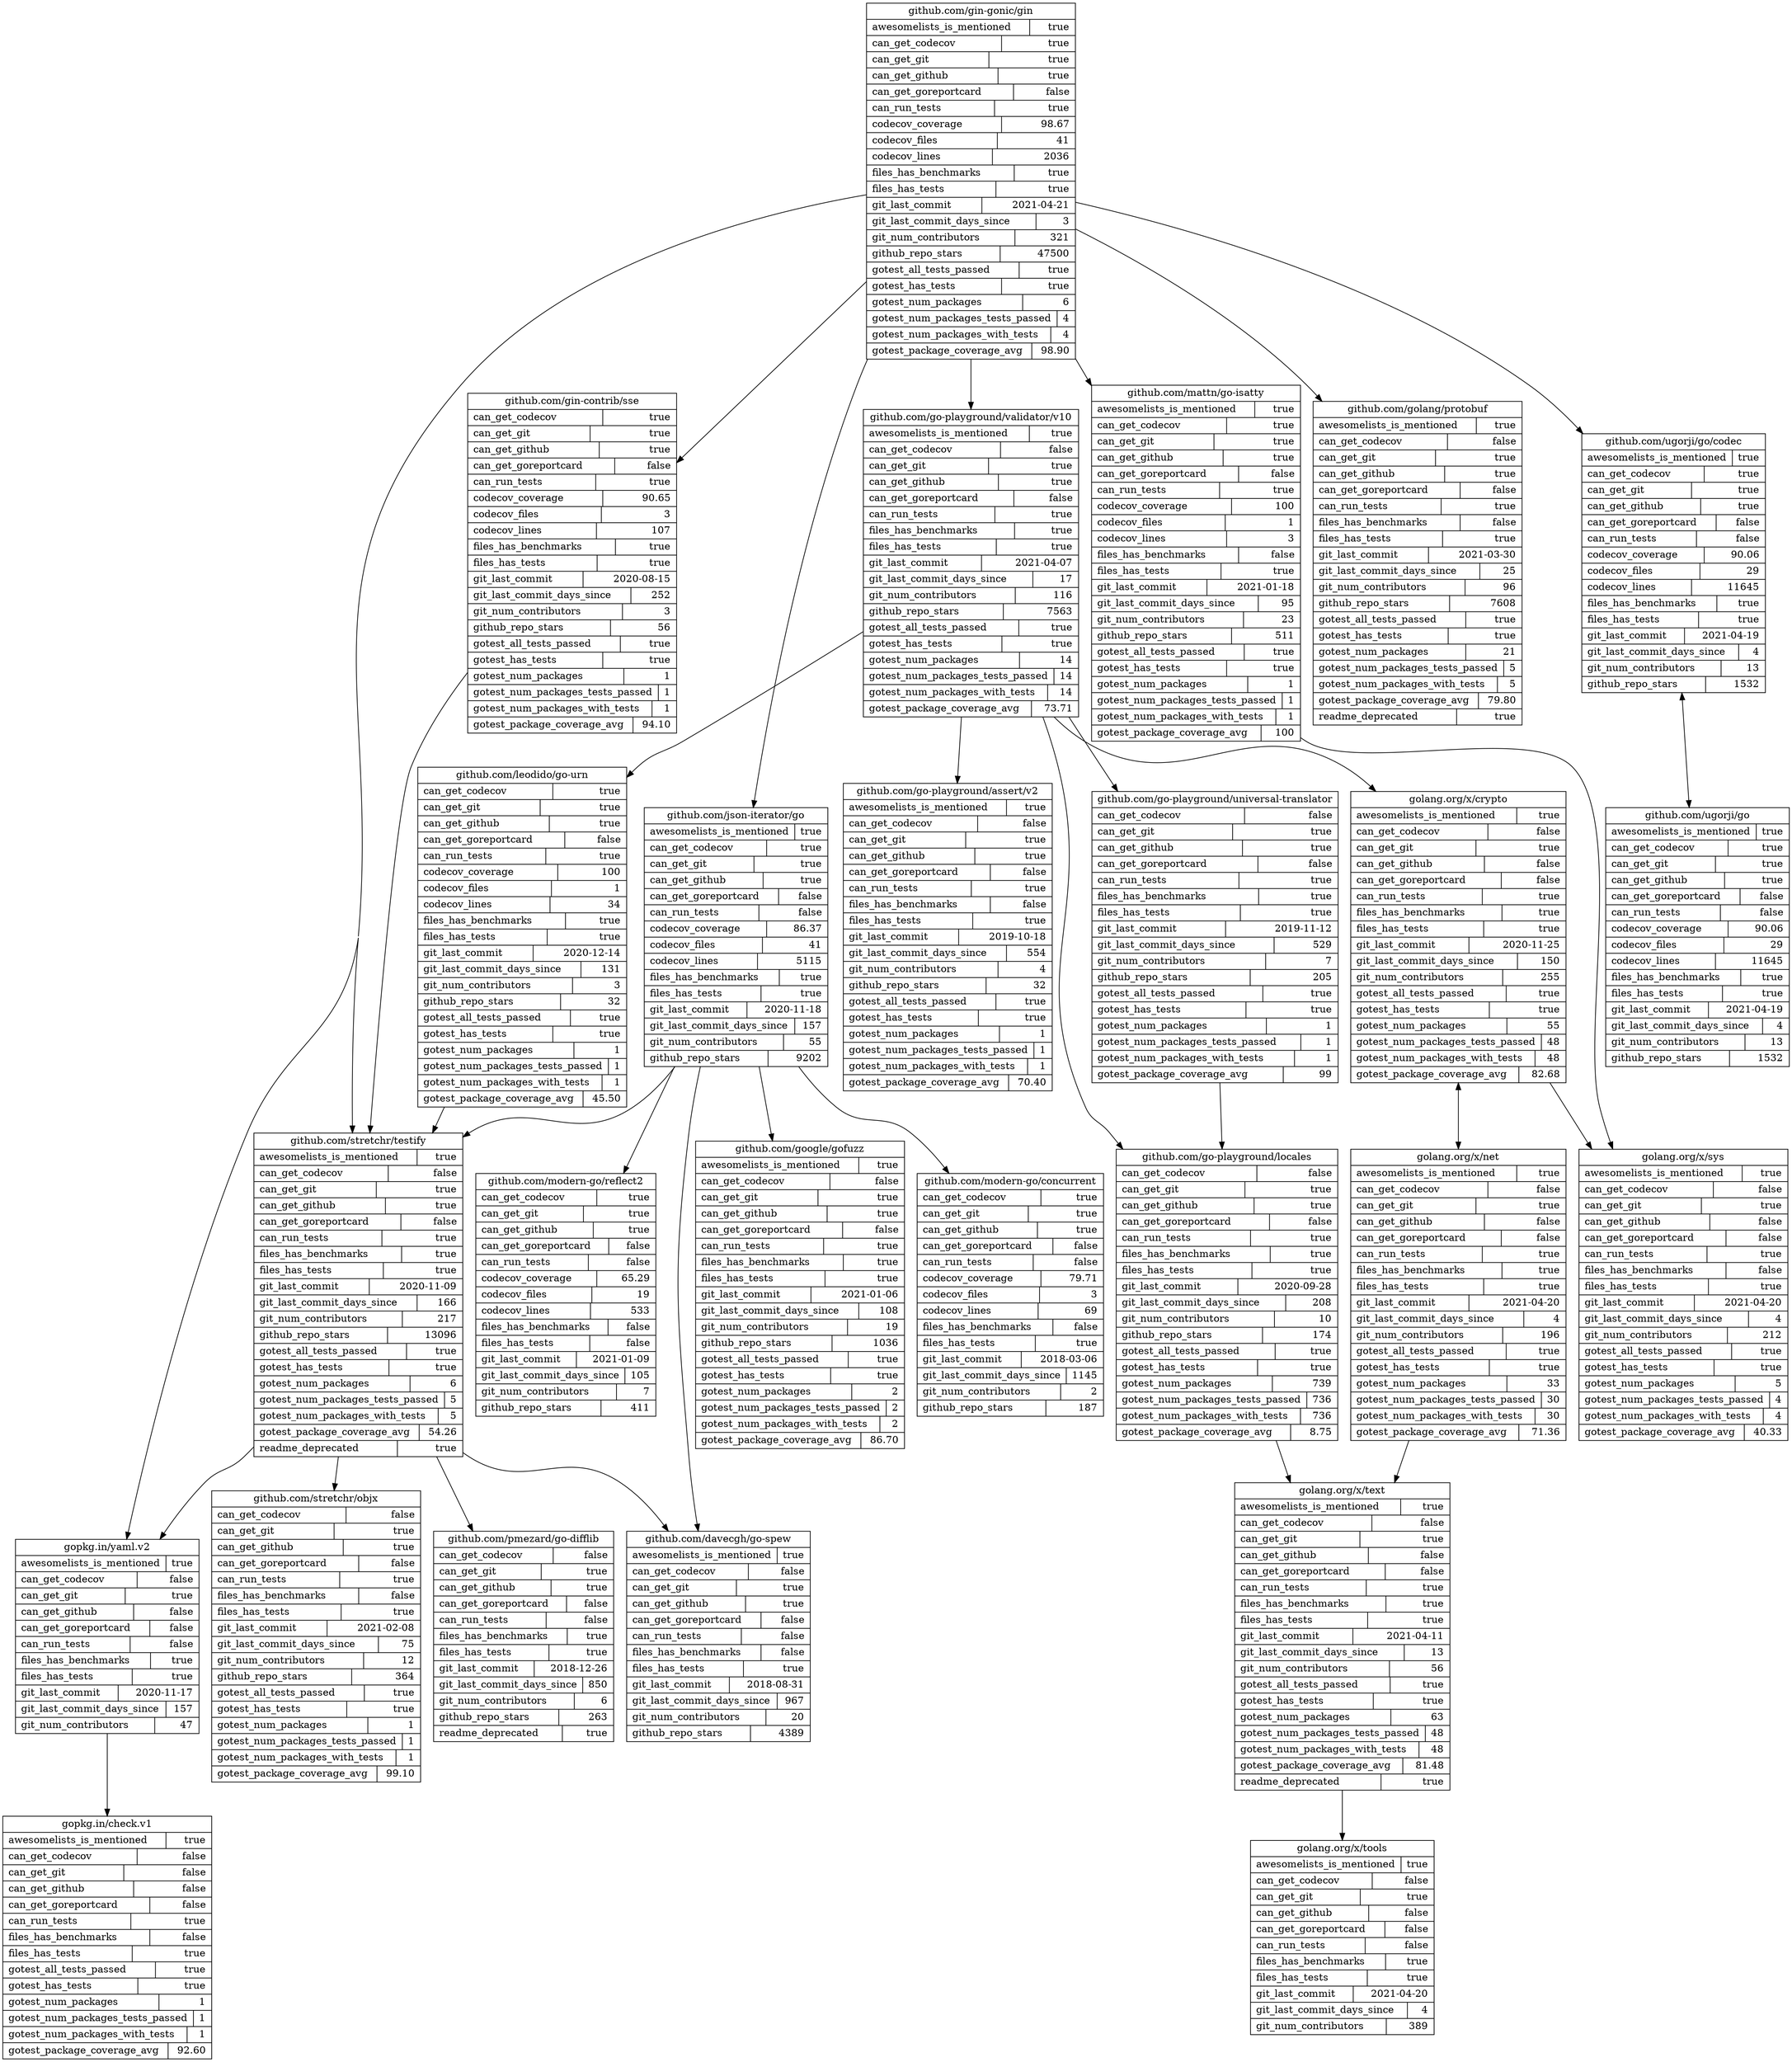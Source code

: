 digraph G {
	concentrate=True;
	rankdir=TB;
	node [shape=record];
	
	"github.com/gin-gonic/gin" [label="{ github.com/gin-gonic/gin | {awesomelists_is_mentioned\l | true\r} | {can_get_codecov\l | true\r} | {can_get_git\l | true\r} | {can_get_github\l | true\r} | {can_get_goreportcard\l | false\r} | {can_run_tests\l | true\r} | {codecov_coverage\l | 98.67\r} | {codecov_files\l | 41\r} | {codecov_lines\l | 2036\r} | {files_has_benchmarks\l | true\r} | {files_has_tests\l | true\r} | {git_last_commit\l | 2021-04-21\r} | {git_last_commit_days_since\l | 3\r} | {git_num_contributors\l | 321\r} | {github_repo_stars\l | 47500\r} | {gotest_all_tests_passed\l | true\r} | {gotest_has_tests\l | true\r} | {gotest_num_packages\l | 6\r} | {gotest_num_packages_tests_passed\l | 4\r} | {gotest_num_packages_with_tests\l | 4\r} | {gotest_package_coverage_avg\l | 98.90\r} }"];
	"github.com/gin-contrib/sse" [label="{ github.com/gin-contrib/sse | {can_get_codecov\l | true\r} | {can_get_git\l | true\r} | {can_get_github\l | true\r} | {can_get_goreportcard\l | false\r} | {can_run_tests\l | true\r} | {codecov_coverage\l | 90.65\r} | {codecov_files\l | 3\r} | {codecov_lines\l | 107\r} | {files_has_benchmarks\l | true\r} | {files_has_tests\l | true\r} | {git_last_commit\l | 2020-08-15\r} | {git_last_commit_days_since\l | 252\r} | {git_num_contributors\l | 3\r} | {github_repo_stars\l | 56\r} | {gotest_all_tests_passed\l | true\r} | {gotest_has_tests\l | true\r} | {gotest_num_packages\l | 1\r} | {gotest_num_packages_tests_passed\l | 1\r} | {gotest_num_packages_with_tests\l | 1\r} | {gotest_package_coverage_avg\l | 94.10\r} }"];
	"github.com/go-playground/validator/v10" [label="{ github.com/go-playground/validator/v10 | {awesomelists_is_mentioned\l | true\r} | {can_get_codecov\l | false\r} | {can_get_git\l | true\r} | {can_get_github\l | true\r} | {can_get_goreportcard\l | false\r} | {can_run_tests\l | true\r} | {files_has_benchmarks\l | true\r} | {files_has_tests\l | true\r} | {git_last_commit\l | 2021-04-07\r} | {git_last_commit_days_since\l | 17\r} | {git_num_contributors\l | 116\r} | {github_repo_stars\l | 7563\r} | {gotest_all_tests_passed\l | true\r} | {gotest_has_tests\l | true\r} | {gotest_num_packages\l | 14\r} | {gotest_num_packages_tests_passed\l | 14\r} | {gotest_num_packages_with_tests\l | 14\r} | {gotest_package_coverage_avg\l | 73.71\r} }"];
	"github.com/golang/protobuf" [label="{ github.com/golang/protobuf | {awesomelists_is_mentioned\l | true\r} | {can_get_codecov\l | false\r} | {can_get_git\l | true\r} | {can_get_github\l | true\r} | {can_get_goreportcard\l | false\r} | {can_run_tests\l | true\r} | {files_has_benchmarks\l | false\r} | {files_has_tests\l | true\r} | {git_last_commit\l | 2021-03-30\r} | {git_last_commit_days_since\l | 25\r} | {git_num_contributors\l | 96\r} | {github_repo_stars\l | 7608\r} | {gotest_all_tests_passed\l | true\r} | {gotest_has_tests\l | true\r} | {gotest_num_packages\l | 21\r} | {gotest_num_packages_tests_passed\l | 5\r} | {gotest_num_packages_with_tests\l | 5\r} | {gotest_package_coverage_avg\l | 79.80\r} | {readme_deprecated\l | true\r} }"];
	"github.com/json-iterator/go" [label="{ github.com/json-iterator/go | {awesomelists_is_mentioned\l | true\r} | {can_get_codecov\l | true\r} | {can_get_git\l | true\r} | {can_get_github\l | true\r} | {can_get_goreportcard\l | false\r} | {can_run_tests\l | false\r} | {codecov_coverage\l | 86.37\r} | {codecov_files\l | 41\r} | {codecov_lines\l | 5115\r} | {files_has_benchmarks\l | true\r} | {files_has_tests\l | true\r} | {git_last_commit\l | 2020-11-18\r} | {git_last_commit_days_since\l | 157\r} | {git_num_contributors\l | 55\r} | {github_repo_stars\l | 9202\r} }"];
	"github.com/mattn/go-isatty" [label="{ github.com/mattn/go-isatty | {awesomelists_is_mentioned\l | true\r} | {can_get_codecov\l | true\r} | {can_get_git\l | true\r} | {can_get_github\l | true\r} | {can_get_goreportcard\l | false\r} | {can_run_tests\l | true\r} | {codecov_coverage\l | 100\r} | {codecov_files\l | 1\r} | {codecov_lines\l | 3\r} | {files_has_benchmarks\l | false\r} | {files_has_tests\l | true\r} | {git_last_commit\l | 2021-01-18\r} | {git_last_commit_days_since\l | 95\r} | {git_num_contributors\l | 23\r} | {github_repo_stars\l | 511\r} | {gotest_all_tests_passed\l | true\r} | {gotest_has_tests\l | true\r} | {gotest_num_packages\l | 1\r} | {gotest_num_packages_tests_passed\l | 1\r} | {gotest_num_packages_with_tests\l | 1\r} | {gotest_package_coverage_avg\l | 100\r} }"];
	"github.com/stretchr/testify" [label="{ github.com/stretchr/testify | {awesomelists_is_mentioned\l | true\r} | {can_get_codecov\l | false\r} | {can_get_git\l | true\r} | {can_get_github\l | true\r} | {can_get_goreportcard\l | false\r} | {can_run_tests\l | true\r} | {files_has_benchmarks\l | true\r} | {files_has_tests\l | true\r} | {git_last_commit\l | 2020-11-09\r} | {git_last_commit_days_since\l | 166\r} | {git_num_contributors\l | 217\r} | {github_repo_stars\l | 13096\r} | {gotest_all_tests_passed\l | true\r} | {gotest_has_tests\l | true\r} | {gotest_num_packages\l | 6\r} | {gotest_num_packages_tests_passed\l | 5\r} | {gotest_num_packages_with_tests\l | 5\r} | {gotest_package_coverage_avg\l | 54.26\r} | {readme_deprecated\l | true\r} }"];
	"github.com/ugorji/go/codec" [label="{ github.com/ugorji/go/codec | {awesomelists_is_mentioned\l | true\r} | {can_get_codecov\l | true\r} | {can_get_git\l | true\r} | {can_get_github\l | true\r} | {can_get_goreportcard\l | false\r} | {can_run_tests\l | false\r} | {codecov_coverage\l | 90.06\r} | {codecov_files\l | 29\r} | {codecov_lines\l | 11645\r} | {files_has_benchmarks\l | true\r} | {files_has_tests\l | true\r} | {git_last_commit\l | 2021-04-19\r} | {git_last_commit_days_since\l | 4\r} | {git_num_contributors\l | 13\r} | {github_repo_stars\l | 1532\r} }"];
	"gopkg.in/yaml.v2" [label="{ gopkg.in/yaml.v2 | {awesomelists_is_mentioned\l | true\r} | {can_get_codecov\l | false\r} | {can_get_git\l | true\r} | {can_get_github\l | false\r} | {can_get_goreportcard\l | false\r} | {can_run_tests\l | false\r} | {files_has_benchmarks\l | true\r} | {files_has_tests\l | true\r} | {git_last_commit\l | 2020-11-17\r} | {git_last_commit_days_since\l | 157\r} | {git_num_contributors\l | 47\r} }"];
	"github.com/go-playground/assert/v2" [label="{ github.com/go-playground/assert/v2 | {awesomelists_is_mentioned\l | true\r} | {can_get_codecov\l | false\r} | {can_get_git\l | true\r} | {can_get_github\l | true\r} | {can_get_goreportcard\l | false\r} | {can_run_tests\l | true\r} | {files_has_benchmarks\l | false\r} | {files_has_tests\l | true\r} | {git_last_commit\l | 2019-10-18\r} | {git_last_commit_days_since\l | 554\r} | {git_num_contributors\l | 4\r} | {github_repo_stars\l | 32\r} | {gotest_all_tests_passed\l | true\r} | {gotest_has_tests\l | true\r} | {gotest_num_packages\l | 1\r} | {gotest_num_packages_tests_passed\l | 1\r} | {gotest_num_packages_with_tests\l | 1\r} | {gotest_package_coverage_avg\l | 70.40\r} }"];
	"github.com/go-playground/locales" [label="{ github.com/go-playground/locales | {can_get_codecov\l | false\r} | {can_get_git\l | true\r} | {can_get_github\l | true\r} | {can_get_goreportcard\l | false\r} | {can_run_tests\l | true\r} | {files_has_benchmarks\l | true\r} | {files_has_tests\l | true\r} | {git_last_commit\l | 2020-09-28\r} | {git_last_commit_days_since\l | 208\r} | {git_num_contributors\l | 10\r} | {github_repo_stars\l | 174\r} | {gotest_all_tests_passed\l | true\r} | {gotest_has_tests\l | true\r} | {gotest_num_packages\l | 739\r} | {gotest_num_packages_tests_passed\l | 736\r} | {gotest_num_packages_with_tests\l | 736\r} | {gotest_package_coverage_avg\l | 8.75\r} }"];
	"github.com/go-playground/universal-translator" [label="{ github.com/go-playground/universal-translator | {can_get_codecov\l | false\r} | {can_get_git\l | true\r} | {can_get_github\l | true\r} | {can_get_goreportcard\l | false\r} | {can_run_tests\l | true\r} | {files_has_benchmarks\l | true\r} | {files_has_tests\l | true\r} | {git_last_commit\l | 2019-11-12\r} | {git_last_commit_days_since\l | 529\r} | {git_num_contributors\l | 7\r} | {github_repo_stars\l | 205\r} | {gotest_all_tests_passed\l | true\r} | {gotest_has_tests\l | true\r} | {gotest_num_packages\l | 1\r} | {gotest_num_packages_tests_passed\l | 1\r} | {gotest_num_packages_with_tests\l | 1\r} | {gotest_package_coverage_avg\l | 99\r} }"];
	"github.com/leodido/go-urn" [label="{ github.com/leodido/go-urn | {can_get_codecov\l | true\r} | {can_get_git\l | true\r} | {can_get_github\l | true\r} | {can_get_goreportcard\l | false\r} | {can_run_tests\l | true\r} | {codecov_coverage\l | 100\r} | {codecov_files\l | 1\r} | {codecov_lines\l | 34\r} | {files_has_benchmarks\l | true\r} | {files_has_tests\l | true\r} | {git_last_commit\l | 2020-12-14\r} | {git_last_commit_days_since\l | 131\r} | {git_num_contributors\l | 3\r} | {github_repo_stars\l | 32\r} | {gotest_all_tests_passed\l | true\r} | {gotest_has_tests\l | true\r} | {gotest_num_packages\l | 1\r} | {gotest_num_packages_tests_passed\l | 1\r} | {gotest_num_packages_with_tests\l | 1\r} | {gotest_package_coverage_avg\l | 45.50\r} }"];
	"golang.org/x/crypto" [label="{ golang.org/x/crypto | {awesomelists_is_mentioned\l | true\r} | {can_get_codecov\l | false\r} | {can_get_git\l | true\r} | {can_get_github\l | false\r} | {can_get_goreportcard\l | false\r} | {can_run_tests\l | true\r} | {files_has_benchmarks\l | true\r} | {files_has_tests\l | true\r} | {git_last_commit\l | 2020-11-25\r} | {git_last_commit_days_since\l | 150\r} | {git_num_contributors\l | 255\r} | {gotest_all_tests_passed\l | true\r} | {gotest_has_tests\l | true\r} | {gotest_num_packages\l | 55\r} | {gotest_num_packages_tests_passed\l | 48\r} | {gotest_num_packages_with_tests\l | 48\r} | {gotest_package_coverage_avg\l | 82.68\r} }"];
	"github.com/davecgh/go-spew" [label="{ github.com/davecgh/go-spew | {awesomelists_is_mentioned\l | true\r} | {can_get_codecov\l | false\r} | {can_get_git\l | true\r} | {can_get_github\l | true\r} | {can_get_goreportcard\l | false\r} | {can_run_tests\l | false\r} | {files_has_benchmarks\l | false\r} | {files_has_tests\l | true\r} | {git_last_commit\l | 2018-08-31\r} | {git_last_commit_days_since\l | 967\r} | {git_num_contributors\l | 20\r} | {github_repo_stars\l | 4389\r} }"];
	"github.com/google/gofuzz" [label="{ github.com/google/gofuzz | {awesomelists_is_mentioned\l | true\r} | {can_get_codecov\l | false\r} | {can_get_git\l | true\r} | {can_get_github\l | true\r} | {can_get_goreportcard\l | false\r} | {can_run_tests\l | true\r} | {files_has_benchmarks\l | true\r} | {files_has_tests\l | true\r} | {git_last_commit\l | 2021-01-06\r} | {git_last_commit_days_since\l | 108\r} | {git_num_contributors\l | 19\r} | {github_repo_stars\l | 1036\r} | {gotest_all_tests_passed\l | true\r} | {gotest_has_tests\l | true\r} | {gotest_num_packages\l | 2\r} | {gotest_num_packages_tests_passed\l | 2\r} | {gotest_num_packages_with_tests\l | 2\r} | {gotest_package_coverage_avg\l | 86.70\r} }"];
	"github.com/modern-go/concurrent" [label="{ github.com/modern-go/concurrent | {can_get_codecov\l | true\r} | {can_get_git\l | true\r} | {can_get_github\l | true\r} | {can_get_goreportcard\l | false\r} | {can_run_tests\l | false\r} | {codecov_coverage\l | 79.71\r} | {codecov_files\l | 3\r} | {codecov_lines\l | 69\r} | {files_has_benchmarks\l | false\r} | {files_has_tests\l | true\r} | {git_last_commit\l | 2018-03-06\r} | {git_last_commit_days_since\l | 1145\r} | {git_num_contributors\l | 2\r} | {github_repo_stars\l | 187\r} }"];
	"github.com/modern-go/reflect2" [label="{ github.com/modern-go/reflect2 | {can_get_codecov\l | true\r} | {can_get_git\l | true\r} | {can_get_github\l | true\r} | {can_get_goreportcard\l | false\r} | {can_run_tests\l | false\r} | {codecov_coverage\l | 65.29\r} | {codecov_files\l | 19\r} | {codecov_lines\l | 533\r} | {files_has_benchmarks\l | false\r} | {files_has_tests\l | false\r} | {git_last_commit\l | 2021-01-09\r} | {git_last_commit_days_since\l | 105\r} | {git_num_contributors\l | 7\r} | {github_repo_stars\l | 411\r} }"];
	"golang.org/x/sys" [label="{ golang.org/x/sys | {awesomelists_is_mentioned\l | true\r} | {can_get_codecov\l | false\r} | {can_get_git\l | true\r} | {can_get_github\l | false\r} | {can_get_goreportcard\l | false\r} | {can_run_tests\l | true\r} | {files_has_benchmarks\l | false\r} | {files_has_tests\l | true\r} | {git_last_commit\l | 2021-04-20\r} | {git_last_commit_days_since\l | 4\r} | {git_num_contributors\l | 212\r} | {gotest_all_tests_passed\l | true\r} | {gotest_has_tests\l | true\r} | {gotest_num_packages\l | 5\r} | {gotest_num_packages_tests_passed\l | 4\r} | {gotest_num_packages_with_tests\l | 4\r} | {gotest_package_coverage_avg\l | 40.33\r} }"];
	"github.com/pmezard/go-difflib" [label="{ github.com/pmezard/go-difflib | {can_get_codecov\l | false\r} | {can_get_git\l | true\r} | {can_get_github\l | true\r} | {can_get_goreportcard\l | false\r} | {can_run_tests\l | false\r} | {files_has_benchmarks\l | true\r} | {files_has_tests\l | true\r} | {git_last_commit\l | 2018-12-26\r} | {git_last_commit_days_since\l | 850\r} | {git_num_contributors\l | 6\r} | {github_repo_stars\l | 263\r} | {readme_deprecated\l | true\r} }"];
	"github.com/stretchr/objx" [label="{ github.com/stretchr/objx | {can_get_codecov\l | false\r} | {can_get_git\l | true\r} | {can_get_github\l | true\r} | {can_get_goreportcard\l | false\r} | {can_run_tests\l | true\r} | {files_has_benchmarks\l | false\r} | {files_has_tests\l | true\r} | {git_last_commit\l | 2021-02-08\r} | {git_last_commit_days_since\l | 75\r} | {git_num_contributors\l | 12\r} | {github_repo_stars\l | 364\r} | {gotest_all_tests_passed\l | true\r} | {gotest_has_tests\l | true\r} | {gotest_num_packages\l | 1\r} | {gotest_num_packages_tests_passed\l | 1\r} | {gotest_num_packages_with_tests\l | 1\r} | {gotest_package_coverage_avg\l | 99.10\r} }"];
	"github.com/ugorji/go" [label="{ github.com/ugorji/go | {awesomelists_is_mentioned\l | true\r} | {can_get_codecov\l | true\r} | {can_get_git\l | true\r} | {can_get_github\l | true\r} | {can_get_goreportcard\l | false\r} | {can_run_tests\l | false\r} | {codecov_coverage\l | 90.06\r} | {codecov_files\l | 29\r} | {codecov_lines\l | 11645\r} | {files_has_benchmarks\l | true\r} | {files_has_tests\l | true\r} | {git_last_commit\l | 2021-04-19\r} | {git_last_commit_days_since\l | 4\r} | {git_num_contributors\l | 13\r} | {github_repo_stars\l | 1532\r} }"];
	"gopkg.in/check.v1" [label="{ gopkg.in/check.v1 | {awesomelists_is_mentioned\l | true\r} | {can_get_codecov\l | false\r} | {can_get_git\l | false\r} | {can_get_github\l | false\r} | {can_get_goreportcard\l | false\r} | {can_run_tests\l | true\r} | {files_has_benchmarks\l | false\r} | {files_has_tests\l | true\r} | {gotest_all_tests_passed\l | true\r} | {gotest_has_tests\l | true\r} | {gotest_num_packages\l | 1\r} | {gotest_num_packages_tests_passed\l | 1\r} | {gotest_num_packages_with_tests\l | 1\r} | {gotest_package_coverage_avg\l | 92.60\r} }"];
	"golang.org/x/text" [label="{ golang.org/x/text | {awesomelists_is_mentioned\l | true\r} | {can_get_codecov\l | false\r} | {can_get_git\l | true\r} | {can_get_github\l | false\r} | {can_get_goreportcard\l | false\r} | {can_run_tests\l | true\r} | {files_has_benchmarks\l | true\r} | {files_has_tests\l | true\r} | {git_last_commit\l | 2021-04-11\r} | {git_last_commit_days_since\l | 13\r} | {git_num_contributors\l | 56\r} | {gotest_all_tests_passed\l | true\r} | {gotest_has_tests\l | true\r} | {gotest_num_packages\l | 63\r} | {gotest_num_packages_tests_passed\l | 48\r} | {gotest_num_packages_with_tests\l | 48\r} | {gotest_package_coverage_avg\l | 81.48\r} | {readme_deprecated\l | true\r} }"];
	"golang.org/x/net" [label="{ golang.org/x/net | {awesomelists_is_mentioned\l | true\r} | {can_get_codecov\l | false\r} | {can_get_git\l | true\r} | {can_get_github\l | false\r} | {can_get_goreportcard\l | false\r} | {can_run_tests\l | true\r} | {files_has_benchmarks\l | true\r} | {files_has_tests\l | true\r} | {git_last_commit\l | 2021-04-20\r} | {git_last_commit_days_since\l | 4\r} | {git_num_contributors\l | 196\r} | {gotest_all_tests_passed\l | true\r} | {gotest_has_tests\l | true\r} | {gotest_num_packages\l | 33\r} | {gotest_num_packages_tests_passed\l | 30\r} | {gotest_num_packages_with_tests\l | 30\r} | {gotest_package_coverage_avg\l | 71.36\r} }"];
	"golang.org/x/tools" [label="{ golang.org/x/tools | {awesomelists_is_mentioned\l | true\r} | {can_get_codecov\l | false\r} | {can_get_git\l | true\r} | {can_get_github\l | false\r} | {can_get_goreportcard\l | false\r} | {can_run_tests\l | false\r} | {files_has_benchmarks\l | true\r} | {files_has_tests\l | true\r} | {git_last_commit\l | 2021-04-20\r} | {git_last_commit_days_since\l | 4\r} | {git_num_contributors\l | 389\r} }"];
	

	"github.com/gin-gonic/gin" -> "github.com/gin-contrib/sse";
	"github.com/gin-gonic/gin" -> "github.com/go-playground/validator/v10";
	"github.com/gin-gonic/gin" -> "github.com/golang/protobuf";
	"github.com/gin-gonic/gin" -> "github.com/json-iterator/go";
	"github.com/gin-gonic/gin" -> "github.com/mattn/go-isatty";
	"github.com/gin-gonic/gin" -> "github.com/stretchr/testify";
	"github.com/gin-gonic/gin" -> "github.com/ugorji/go/codec";
	"github.com/gin-gonic/gin" -> "gopkg.in/yaml.v2";
	"github.com/gin-contrib/sse" -> "github.com/stretchr/testify";
	"github.com/go-playground/validator/v10" -> "github.com/go-playground/assert/v2";
	"github.com/go-playground/validator/v10" -> "github.com/go-playground/locales";
	"github.com/go-playground/validator/v10" -> "github.com/go-playground/universal-translator";
	"github.com/go-playground/validator/v10" -> "github.com/leodido/go-urn";
	"github.com/go-playground/validator/v10" -> "golang.org/x/crypto";
	"github.com/json-iterator/go" -> "github.com/davecgh/go-spew";
	"github.com/json-iterator/go" -> "github.com/google/gofuzz";
	"github.com/json-iterator/go" -> "github.com/modern-go/concurrent";
	"github.com/json-iterator/go" -> "github.com/modern-go/reflect2";
	"github.com/json-iterator/go" -> "github.com/stretchr/testify";
	"github.com/mattn/go-isatty" -> "golang.org/x/sys";
	"github.com/stretchr/testify" -> "github.com/davecgh/go-spew";
	"github.com/stretchr/testify" -> "github.com/pmezard/go-difflib";
	"github.com/stretchr/testify" -> "github.com/stretchr/objx";
	"github.com/stretchr/testify" -> "gopkg.in/yaml.v2";
	"github.com/ugorji/go/codec" -> "github.com/ugorji/go";
	"gopkg.in/yaml.v2" -> "gopkg.in/check.v1";
	"github.com/go-playground/locales" -> "golang.org/x/text";
	"github.com/go-playground/universal-translator" -> "github.com/go-playground/locales";
	"github.com/leodido/go-urn" -> "github.com/stretchr/testify";
	"golang.org/x/crypto" -> "golang.org/x/net";
	"golang.org/x/crypto" -> "golang.org/x/sys";
	"github.com/ugorji/go" -> "github.com/ugorji/go/codec";
	"golang.org/x/text" -> "golang.org/x/tools";
	"golang.org/x/net" -> "golang.org/x/crypto";
	"golang.org/x/net" -> "golang.org/x/text";
	
}
